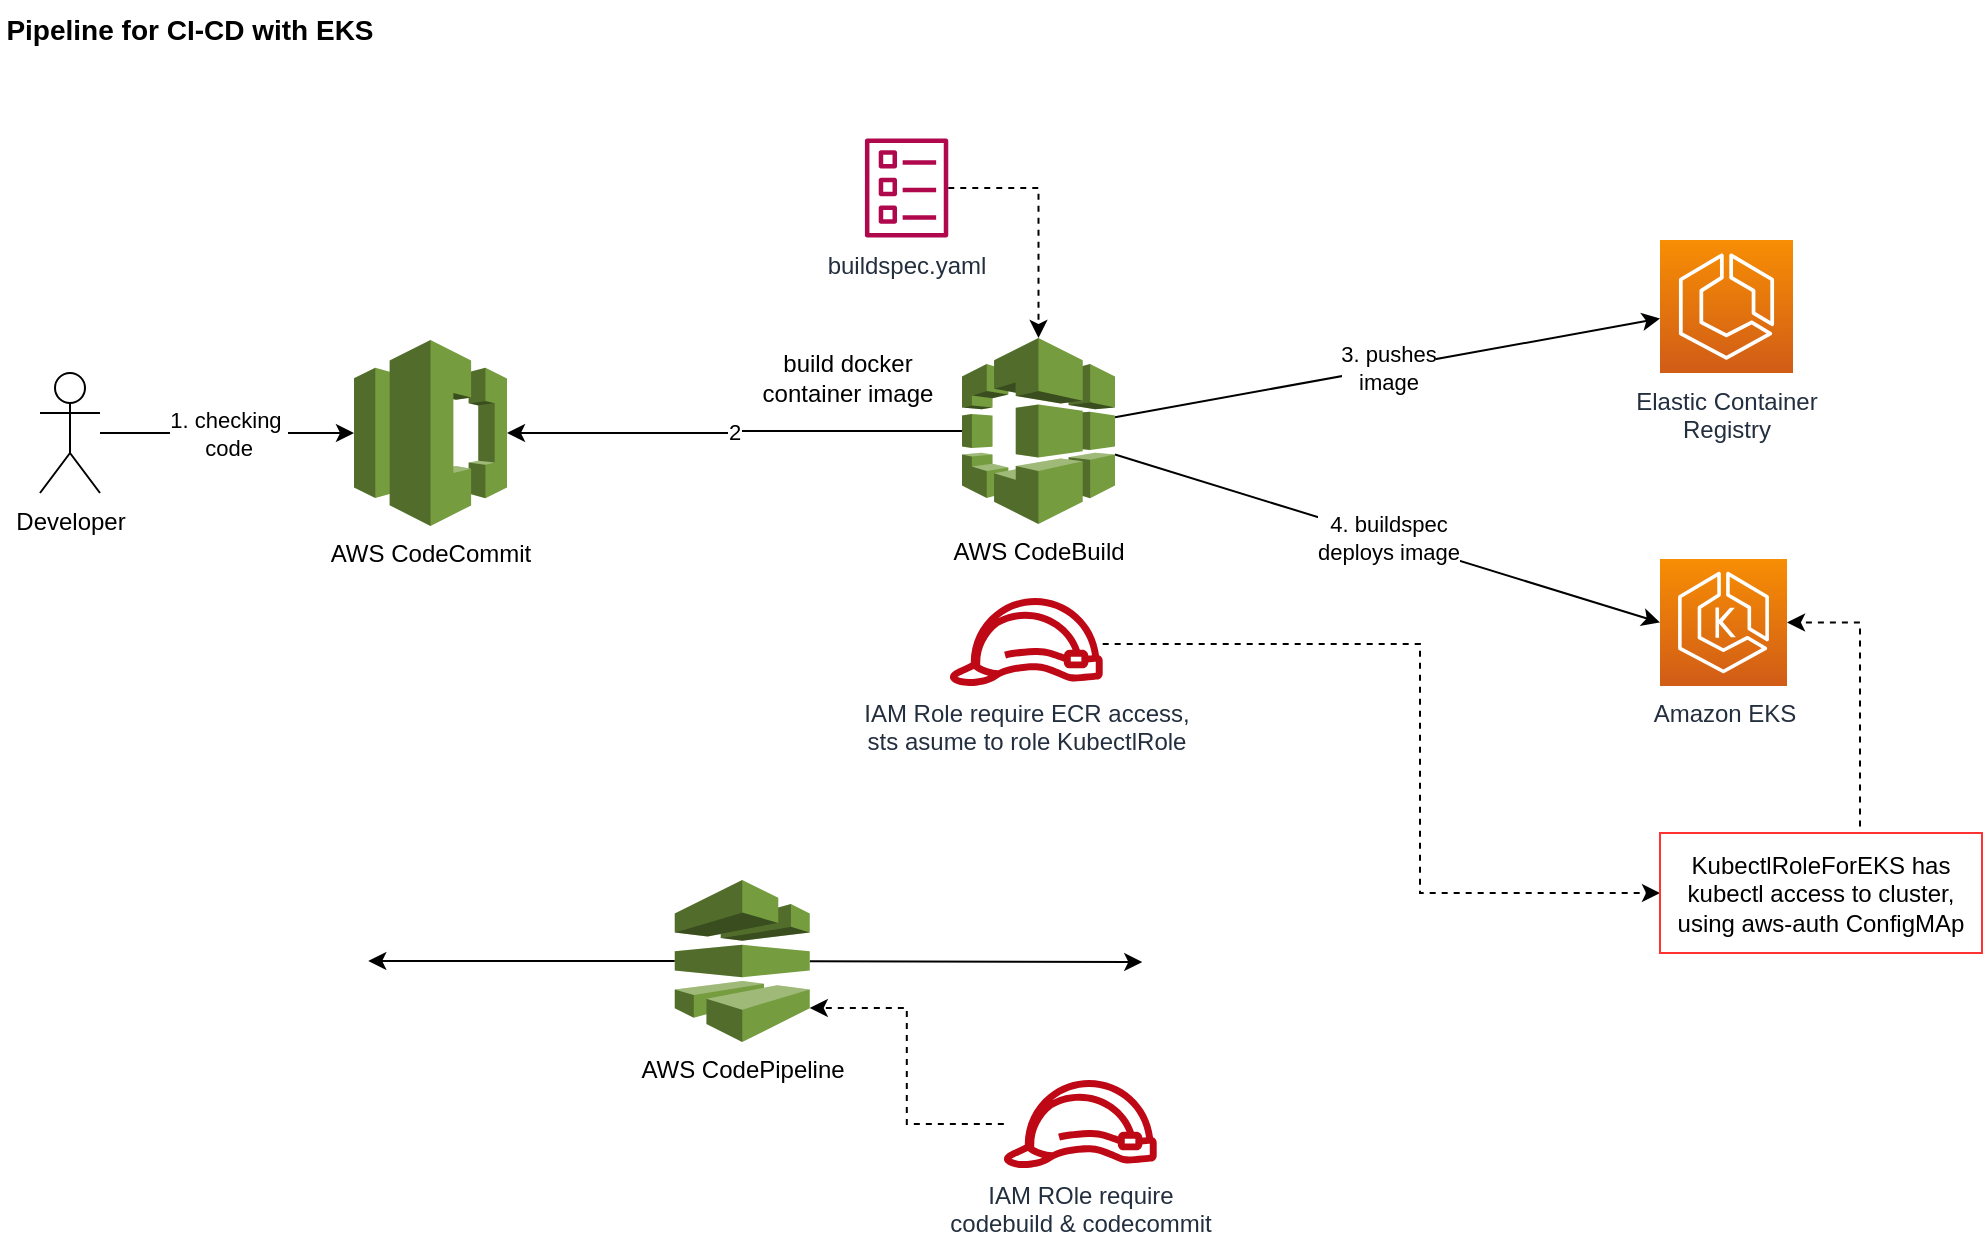 <mxfile version="16.5.1" type="device"><diagram id="FAh2oh_DkY8PIr92zMNF" name="Architecture"><mxGraphModel dx="1219" dy="-161" grid="0" gridSize="10" guides="1" tooltips="1" connect="1" arrows="1" fold="1" page="1" pageScale="1" pageWidth="1169" pageHeight="827" math="0" shadow="0"><root><mxCell id="0"/><mxCell id="1" parent="0"/><mxCell id="I7q-BXxk5SUpXklzxXlU-1" value="1. checking&amp;nbsp;&lt;br&gt;code" style="edgeStyle=orthogonalEdgeStyle;rounded=0;orthogonalLoop=1;jettySize=auto;html=1;" edge="1" parent="1" source="I7q-BXxk5SUpXklzxXlU-2" target="I7q-BXxk5SUpXklzxXlU-4"><mxGeometry relative="1" as="geometry"/></mxCell><mxCell id="I7q-BXxk5SUpXklzxXlU-2" value="Developer" style="shape=umlActor;verticalLabelPosition=bottom;verticalAlign=top;html=1;outlineConnect=0;" vertex="1" parent="1"><mxGeometry x="60" y="1066.5" width="30" height="60" as="geometry"/></mxCell><mxCell id="I7q-BXxk5SUpXklzxXlU-3" value="2" style="edgeStyle=orthogonalEdgeStyle;rounded=0;orthogonalLoop=1;jettySize=auto;html=1;endArrow=none;endFill=0;startArrow=classic;startFill=1;" edge="1" parent="1" source="I7q-BXxk5SUpXklzxXlU-4" target="I7q-BXxk5SUpXklzxXlU-7"><mxGeometry relative="1" as="geometry"/></mxCell><mxCell id="I7q-BXxk5SUpXklzxXlU-4" value="AWS CodeCommit" style="outlineConnect=0;dashed=0;verticalLabelPosition=bottom;verticalAlign=top;align=center;html=1;shape=mxgraph.aws3.codecommit;fillColor=#759C3E;gradientColor=none;" vertex="1" parent="1"><mxGeometry x="217" y="1050" width="76.5" height="93" as="geometry"/></mxCell><mxCell id="I7q-BXxk5SUpXklzxXlU-5" value="3. pushes&lt;br&gt;image" style="rounded=0;orthogonalLoop=1;jettySize=auto;html=1;" edge="1" parent="1" source="I7q-BXxk5SUpXklzxXlU-7" target="I7q-BXxk5SUpXklzxXlU-8"><mxGeometry relative="1" as="geometry"/></mxCell><mxCell id="I7q-BXxk5SUpXklzxXlU-6" value="4. buildspec&lt;br&gt;deploys image" style="edgeStyle=none;rounded=0;orthogonalLoop=1;jettySize=auto;html=1;entryX=0;entryY=0.5;entryDx=0;entryDy=0;entryPerimeter=0;" edge="1" parent="1" source="I7q-BXxk5SUpXklzxXlU-7" target="I7q-BXxk5SUpXklzxXlU-9"><mxGeometry relative="1" as="geometry"/></mxCell><mxCell id="I7q-BXxk5SUpXklzxXlU-7" value="AWS CodeBuild" style="outlineConnect=0;dashed=0;verticalLabelPosition=bottom;verticalAlign=top;align=center;html=1;shape=mxgraph.aws3.codebuild;fillColor=#759C3E;gradientColor=none;" vertex="1" parent="1"><mxGeometry x="521" y="1049" width="76.5" height="93" as="geometry"/></mxCell><mxCell id="I7q-BXxk5SUpXklzxXlU-8" value="Elastic Container&lt;br&gt;Registry" style="sketch=0;points=[[0,0,0],[0.25,0,0],[0.5,0,0],[0.75,0,0],[1,0,0],[0,1,0],[0.25,1,0],[0.5,1,0],[0.75,1,0],[1,1,0],[0,0.25,0],[0,0.5,0],[0,0.75,0],[1,0.25,0],[1,0.5,0],[1,0.75,0]];outlineConnect=0;fontColor=#232F3E;gradientColor=#F78E04;gradientDirection=north;fillColor=#D05C17;strokeColor=#ffffff;dashed=0;verticalLabelPosition=bottom;verticalAlign=top;align=center;html=1;fontSize=12;fontStyle=0;aspect=fixed;shape=mxgraph.aws4.resourceIcon;resIcon=mxgraph.aws4.ecs;" vertex="1" parent="1"><mxGeometry x="870" y="1000" width="66.5" height="66.5" as="geometry"/></mxCell><mxCell id="I7q-BXxk5SUpXklzxXlU-9" value="Amazon EKS" style="sketch=0;points=[[0,0,0],[0.25,0,0],[0.5,0,0],[0.75,0,0],[1,0,0],[0,1,0],[0.25,1,0],[0.5,1,0],[0.75,1,0],[1,1,0],[0,0.25,0],[0,0.5,0],[0,0.75,0],[1,0.25,0],[1,0.5,0],[1,0.75,0]];outlineConnect=0;fontColor=#232F3E;gradientColor=#F78E04;gradientDirection=north;fillColor=#D05C17;strokeColor=#ffffff;dashed=0;verticalLabelPosition=bottom;verticalAlign=top;align=center;html=1;fontSize=12;fontStyle=0;aspect=fixed;shape=mxgraph.aws4.resourceIcon;resIcon=mxgraph.aws4.eks;" vertex="1" parent="1"><mxGeometry x="870" y="1159.5" width="63.5" height="63.5" as="geometry"/></mxCell><mxCell id="I7q-BXxk5SUpXklzxXlU-10" value="build docker container image" style="text;html=1;strokeColor=none;fillColor=none;align=center;verticalAlign=middle;whiteSpace=wrap;rounded=0;" vertex="1" parent="1"><mxGeometry x="420" y="1049" width="88.13" height="40" as="geometry"/></mxCell><mxCell id="I7q-BXxk5SUpXklzxXlU-11" style="edgeStyle=none;rounded=0;orthogonalLoop=1;jettySize=auto;html=1;" edge="1" parent="1" source="I7q-BXxk5SUpXklzxXlU-13"><mxGeometry relative="1" as="geometry"><mxPoint x="611.13" y="1361" as="targetPoint"/></mxGeometry></mxCell><mxCell id="I7q-BXxk5SUpXklzxXlU-12" style="edgeStyle=none;rounded=0;orthogonalLoop=1;jettySize=auto;html=1;" edge="1" parent="1" source="I7q-BXxk5SUpXklzxXlU-13"><mxGeometry relative="1" as="geometry"><mxPoint x="224.13" y="1360.5" as="targetPoint"/></mxGeometry></mxCell><mxCell id="I7q-BXxk5SUpXklzxXlU-13" value="AWS CodePipeline" style="outlineConnect=0;dashed=0;verticalLabelPosition=bottom;verticalAlign=top;align=center;html=1;shape=mxgraph.aws3.codepipeline;fillColor=#759C3E;gradientColor=none;" vertex="1" parent="1"><mxGeometry x="377.38" y="1320" width="67.5" height="81" as="geometry"/></mxCell><mxCell id="I7q-BXxk5SUpXklzxXlU-14" style="edgeStyle=orthogonalEdgeStyle;rounded=0;orthogonalLoop=1;jettySize=auto;html=1;entryX=1;entryY=0.79;entryDx=0;entryDy=0;entryPerimeter=0;dashed=1;" edge="1" parent="1" source="I7q-BXxk5SUpXklzxXlU-15" target="I7q-BXxk5SUpXklzxXlU-13"><mxGeometry relative="1" as="geometry"/></mxCell><mxCell id="I7q-BXxk5SUpXklzxXlU-15" value="IAM ROle require&lt;br&gt;codebuild &amp;amp; codecommit" style="sketch=0;outlineConnect=0;fontColor=#232F3E;gradientColor=none;fillColor=#BF0816;strokeColor=none;dashed=0;verticalLabelPosition=bottom;verticalAlign=top;align=center;html=1;fontSize=12;fontStyle=0;aspect=fixed;pointerEvents=1;shape=mxgraph.aws4.role;" vertex="1" parent="1"><mxGeometry x="541.13" y="1420" width="78" height="44" as="geometry"/></mxCell><mxCell id="I7q-BXxk5SUpXklzxXlU-16" style="edgeStyle=orthogonalEdgeStyle;rounded=0;orthogonalLoop=1;jettySize=auto;html=1;entryX=0;entryY=0.5;entryDx=0;entryDy=0;dashed=1;" edge="1" parent="1" source="I7q-BXxk5SUpXklzxXlU-17" target="I7q-BXxk5SUpXklzxXlU-19"><mxGeometry relative="1" as="geometry"><Array as="points"><mxPoint x="750" y="1202"/><mxPoint x="750" y="1327"/></Array></mxGeometry></mxCell><mxCell id="I7q-BXxk5SUpXklzxXlU-17" value="IAM Role require ECR access,&lt;br&gt;sts asume to role KubectlRole" style="sketch=0;outlineConnect=0;fontColor=#232F3E;gradientColor=none;fillColor=#BF0816;strokeColor=none;dashed=0;verticalLabelPosition=bottom;verticalAlign=top;align=center;html=1;fontSize=12;fontStyle=0;aspect=fixed;pointerEvents=1;shape=mxgraph.aws4.role;" vertex="1" parent="1"><mxGeometry x="514.13" y="1179" width="78" height="44" as="geometry"/></mxCell><mxCell id="I7q-BXxk5SUpXklzxXlU-18" style="edgeStyle=orthogonalEdgeStyle;rounded=0;orthogonalLoop=1;jettySize=auto;html=1;entryX=1;entryY=0.5;entryDx=0;entryDy=0;entryPerimeter=0;dashed=1;startArrow=none;startFill=0;endArrow=classic;endFill=1;exitX=0.75;exitY=0;exitDx=0;exitDy=0;" edge="1" parent="1" source="I7q-BXxk5SUpXklzxXlU-19" target="I7q-BXxk5SUpXklzxXlU-9"><mxGeometry relative="1" as="geometry"><Array as="points"><mxPoint x="970" y="1296.5"/><mxPoint x="970" y="1191.5"/></Array></mxGeometry></mxCell><mxCell id="I7q-BXxk5SUpXklzxXlU-19" value="KubectlRoleForEKS&amp;nbsp;has kubectl access to cluster, using aws-auth ConfigMAp" style="rounded=0;whiteSpace=wrap;html=1;strokeColor=#FF3333;" vertex="1" parent="1"><mxGeometry x="870" y="1296.5" width="161" height="60" as="geometry"/></mxCell><mxCell id="I7q-BXxk5SUpXklzxXlU-20" style="edgeStyle=orthogonalEdgeStyle;rounded=0;orthogonalLoop=1;jettySize=auto;html=1;dashed=1;" edge="1" parent="1" source="I7q-BXxk5SUpXklzxXlU-21" target="I7q-BXxk5SUpXklzxXlU-7"><mxGeometry relative="1" as="geometry"/></mxCell><mxCell id="I7q-BXxk5SUpXklzxXlU-21" value="buildspec.yaml" style="sketch=0;outlineConnect=0;fontColor=#232F3E;gradientColor=none;fillColor=#B0084D;strokeColor=none;dashed=0;verticalLabelPosition=bottom;verticalAlign=top;align=center;html=1;fontSize=12;fontStyle=0;aspect=fixed;pointerEvents=1;shape=mxgraph.aws4.template;" vertex="1" parent="1"><mxGeometry x="472.46" y="949" width="41.67" height="50" as="geometry"/></mxCell><mxCell id="I7q-BXxk5SUpXklzxXlU-22" value="Pipeline for CI-CD with EKS" style="text;html=1;strokeColor=none;fillColor=none;align=center;verticalAlign=middle;whiteSpace=wrap;rounded=0;fontSize=14;fontStyle=1" vertex="1" parent="1"><mxGeometry x="40" y="880" width="190" height="30" as="geometry"/></mxCell></root></mxGraphModel></diagram></mxfile>